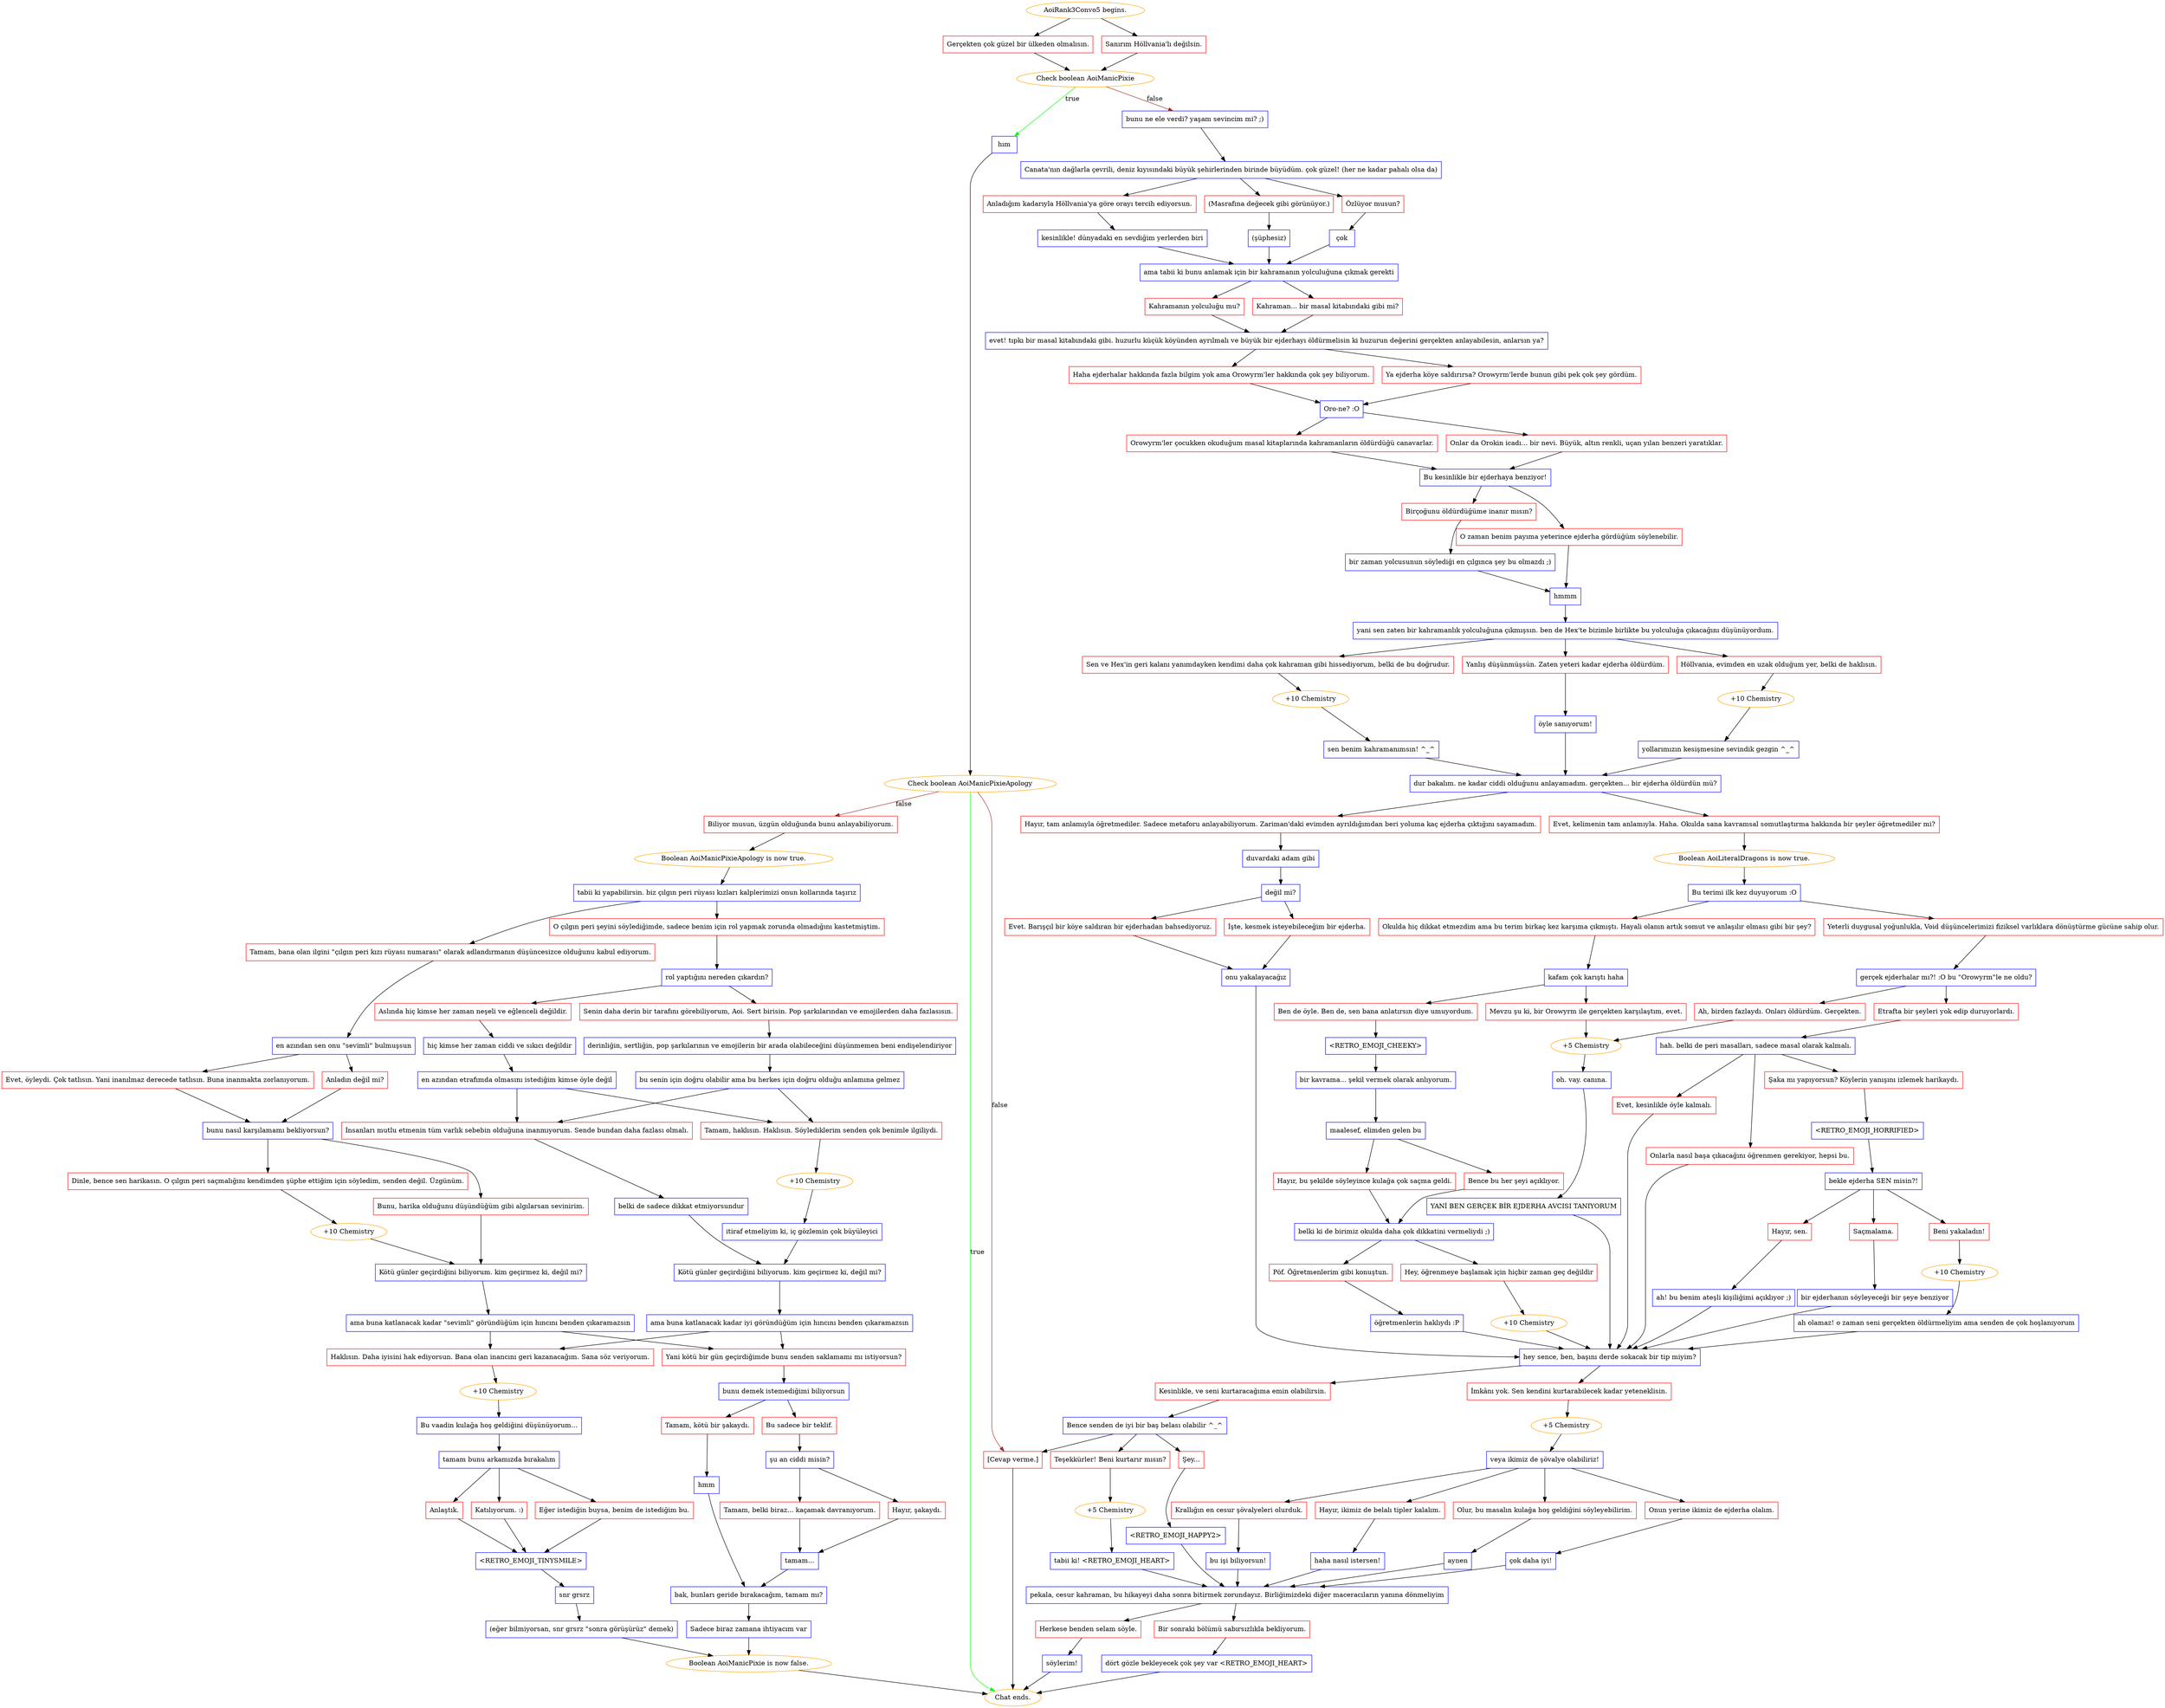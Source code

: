 digraph {
	"AoiRank3Convo5 begins." [color=orange];
		"AoiRank3Convo5 begins." -> j2038377798;
		"AoiRank3Convo5 begins." -> j19970962;
	j2038377798 [label="Gerçekten çok güzel bir ülkeden olmalısın.",shape=box,color=red];
		j2038377798 -> j2667000972;
	j19970962 [label="Sanırım Höllvania'lı değilsin.",shape=box,color=red];
		j19970962 -> j2667000972;
	j2667000972 [label="Check boolean AoiManicPixie",color=orange];
		j2667000972 -> j2944498264 [label=true,color=green];
		j2667000972 -> j4005828419 [label=false,color=brown];
	j2944498264 [label="hım",shape=box,color=blue];
		j2944498264 -> j1570464789;
	j4005828419 [label="bunu ne ele verdi? yaşam sevincim mi? ;)",shape=box,color=blue];
		j4005828419 -> j3900837694;
	j1570464789 [label="Check boolean AoiManicPixieApology",color=orange];
		j1570464789 -> "Chat ends." [label=true,color=green];
		j1570464789 -> j3634408789 [label=false,color=brown];
		j1570464789 -> j638777845 [label=false,color=brown];
	j3900837694 [label="Canata'nın dağlarla çevrili, deniz kıyısındaki büyük şehirlerinden birinde büyüdüm. çok güzel! (her ne kadar pahalı olsa da)",shape=box,color=blue];
		j3900837694 -> j4100501749;
		j3900837694 -> j841494372;
		j3900837694 -> j57869655;
	"Chat ends." [color=orange];
	j3634408789 [label="Biliyor musun, üzgün olduğunda bunu anlayabiliyorum.",shape=box,color=red];
		j3634408789 -> j57937144;
	j638777845 [label="[Cevap verme.]",shape=box,color=red];
		j638777845 -> "Chat ends.";
	j4100501749 [label="Özlüyor musun?",shape=box,color=red];
		j4100501749 -> j1300962355;
	j841494372 [label="Anladığım kadarıyla Höllvania'ya göre orayı tercih ediyorsun.",shape=box,color=red];
		j841494372 -> j2458356046;
	j57869655 [label="(Masrafına değecek gibi görünüyor.)",shape=box,color=red];
		j57869655 -> j1225424855;
	j57937144 [label="Boolean AoiManicPixieApology is now true.",color=orange];
		j57937144 -> j2839786023;
	j1300962355 [label="çok",shape=box,color=blue];
		j1300962355 -> j2940366054;
	j2458356046 [label="kesinlikle! dünyadaki en sevdiğim yerlerden biri",shape=box,color=blue];
		j2458356046 -> j2940366054;
	j1225424855 [label="(şüphesiz)",shape=box,color=blue];
		j1225424855 -> j2940366054;
	j2839786023 [label="tabii ki yapabilirsin. biz çılgın peri rüyası kızları kalplerimizi onun kollarında taşırız",shape=box,color=blue];
		j2839786023 -> j796839238;
		j2839786023 -> j247414028;
	j2940366054 [label="ama tabii ki bunu anlamak için bir kahramanın yolculuğuna çıkmak gerekti",shape=box,color=blue];
		j2940366054 -> j2275206194;
		j2940366054 -> j1956575373;
	j796839238 [label="Tamam, bana olan ilgini \"çılgın peri kızı rüyası numarası\" olarak adlandırmanın düşüncesizce olduğunu kabul ediyorum.",shape=box,color=red];
		j796839238 -> j313230489;
	j247414028 [label="O çılgın peri şeyini söylediğimde, sadece benim için rol yapmak zorunda olmadığını kastetmiştim.",shape=box,color=red];
		j247414028 -> j422357966;
	j2275206194 [label="Kahramanın yolculuğu mu?",shape=box,color=red];
		j2275206194 -> j3678768488;
	j1956575373 [label="Kahraman... bir masal kitabındaki gibi mi?",shape=box,color=red];
		j1956575373 -> j3678768488;
	j313230489 [label="en azından sen onu \"sevimli\" bulmuşsun",shape=box,color=blue];
		j313230489 -> j1545682887;
		j313230489 -> j2567663722;
	j422357966 [label="rol yaptığını nereden çıkardın?",shape=box,color=blue];
		j422357966 -> j3953485928;
		j422357966 -> j1359205022;
	j3678768488 [label="evet! tıpkı bir masal kitabındaki gibi. huzurlu küçük köyünden ayrılmalı ve büyük bir ejderhayı öldürmelisin ki huzurun değerini gerçekten anlayabilesin, anlarsın ya?",shape=box,color=blue];
		j3678768488 -> j801137893;
		j3678768488 -> j1149300451;
	j1545682887 [label="Evet, öyleydi. Çok tatlısın. Yani inanılmaz derecede tatlısın. Buna inanmakta zorlanıyorum.",shape=box,color=red];
		j1545682887 -> j2568573883;
	j2567663722 [label="Anladın değil mi?",shape=box,color=red];
		j2567663722 -> j2568573883;
	j3953485928 [label="Aslında hiç kimse her zaman neşeli ve eğlenceli değildir.",shape=box,color=red];
		j3953485928 -> j1180992555;
	j1359205022 [label="Senin daha derin bir tarafını görebiliyorum, Aoi. Sert birisin. Pop şarkılarından ve emojilerden daha fazlasısın.",shape=box,color=red];
		j1359205022 -> j3903960660;
	j801137893 [label="Haha ejderhalar hakkında fazla bilgim yok ama Orowyrm'ler hakkında çok şey biliyorum.",shape=box,color=red];
		j801137893 -> j1595228837;
	j1149300451 [label="Ya ejderha köye saldırırsa? Orowyrm'lerde bunun gibi pek çok şey gördüm.",shape=box,color=red];
		j1149300451 -> j1595228837;
	j2568573883 [label="bunu nasıl karşılamamı bekliyorsun?",shape=box,color=blue];
		j2568573883 -> j1622173298;
		j2568573883 -> j2492813370;
	j1180992555 [label="hiç kimse her zaman ciddi ve sıkıcı değildir",shape=box,color=blue];
		j1180992555 -> j1316049468;
	j3903960660 [label="derinliğin, sertliğin, pop şarkılarının ve emojilerin bir arada olabileceğini düşünmemen beni endişelendiriyor",shape=box,color=blue];
		j3903960660 -> j1021620831;
	j1595228837 [label="Oro-ne? :O",shape=box,color=blue];
		j1595228837 -> j438714198;
		j1595228837 -> j4014661772;
	j1622173298 [label="Dinle, bence sen harikasın. O çılgın peri saçmalığını kendimden şüphe ettiğim için söyledim, senden değil. Üzgünüm.",shape=box,color=red];
		j1622173298 -> j3950013188;
	j2492813370 [label="Bunu, harika olduğunu düşündüğüm gibi algılarsan sevinirim.",shape=box,color=red];
		j2492813370 -> j632288612;
	j1316049468 [label="en azından etrafımda olmasını istediğim kimse öyle değil",shape=box,color=blue];
		j1316049468 -> j2658480485;
		j1316049468 -> j1191149630;
	j1021620831 [label="bu senin için doğru olabilir ama bu herkes için doğru olduğu anlamına gelmez",shape=box,color=blue];
		j1021620831 -> j1191149630;
		j1021620831 -> j2658480485;
	j438714198 [label="Orowyrm'ler çocukken okuduğum masal kitaplarında kahramanların öldürdüğü canavarlar.",shape=box,color=red];
		j438714198 -> j1237094466;
	j4014661772 [label="Onlar da Orokin icadı... bir nevi. Büyük, altın renkli, uçan yılan benzeri yaratıklar.",shape=box,color=red];
		j4014661772 -> j1237094466;
	j3950013188 [label="+10 Chemistry",color=orange];
		j3950013188 -> j632288612;
	j632288612 [label="Kötü günler geçirdiğini biliyorum. kim geçirmez ki, değil mi?",shape=box,color=blue];
		j632288612 -> j3442880272;
	j2658480485 [label="İnsanları mutlu etmenin tüm varlık sebebin olduğuna inanmıyorum. Sende bundan daha fazlası olmalı.",shape=box,color=red];
		j2658480485 -> j1972124665;
	j1191149630 [label="Tamam, haklısın. Haklısın. Söylediklerim senden çok benimle ilgiliydi.",shape=box,color=red];
		j1191149630 -> j4060295049;
	j1237094466 [label="Bu kesinlikle bir ejderhaya benziyor!",shape=box,color=blue];
		j1237094466 -> j1418548335;
		j1237094466 -> j2418316537;
	j3442880272 [label="ama buna katlanacak kadar \"sevimli\" göründüğüm için hıncını benden çıkaramazsın",shape=box,color=blue];
		j3442880272 -> j4169033066;
		j3442880272 -> j1550569482;
	j1972124665 [label="belki de sadece dikkat etmiyorsundur",shape=box,color=blue];
		j1972124665 -> j2180858004;
	j4060295049 [label="+10 Chemistry",color=orange];
		j4060295049 -> j3634154624;
	j1418548335 [label="Birçoğunu öldürdüğüme inanır mısın?",shape=box,color=red];
		j1418548335 -> j1638182173;
	j2418316537 [label="O zaman benim payıma yeterince ejderha gördüğüm söylenebilir.",shape=box,color=red];
		j2418316537 -> j1393460442;
	j4169033066 [label="Haklısın. Daha iyisini hak ediyorsun. Bana olan inancını geri kazanacağım. Sana söz veriyorum.",shape=box,color=red];
		j4169033066 -> j325512844;
	j1550569482 [label="Yani kötü bir gün geçirdiğimde bunu senden saklamamı mı istiyorsun?",shape=box,color=red];
		j1550569482 -> j398842854;
	j2180858004 [label="Kötü günler geçirdiğini biliyorum. kim geçirmez ki, değil mi?",shape=box,color=blue];
		j2180858004 -> j3885777429;
	j3634154624 [label="itiraf etmeliyim ki, iç gözlemin çok büyüleyici",shape=box,color=blue];
		j3634154624 -> j2180858004;
	j1638182173 [label="bir zaman yolcusunun söylediği en çılgınca şey bu olmazdı ;)",shape=box,color=blue];
		j1638182173 -> j1393460442;
	j1393460442 [label="hmmm",shape=box,color=blue];
		j1393460442 -> j1160776465;
	j325512844 [label="+10 Chemistry",color=orange];
		j325512844 -> j2040821380;
	j398842854 [label="bunu demek istemediğimi biliyorsun",shape=box,color=blue];
		j398842854 -> j3489192779;
		j398842854 -> j2111483371;
	j3885777429 [label="ama buna katlanacak kadar iyi göründüğüm için hıncını benden çıkaramazsın",shape=box,color=blue];
		j3885777429 -> j4169033066;
		j3885777429 -> j1550569482;
	j1160776465 [label="yani sen zaten bir kahramanlık yolculuğuna çıkmışsın. ben de Hex'te bizimle birlikte bu yolculuğa çıkacağını düşünüyordum.",shape=box,color=blue];
		j1160776465 -> j3534211152;
		j1160776465 -> j2086184462;
		j1160776465 -> j4064549481;
	j2040821380 [label="Bu vaadin kulağa hoş geldiğini düşünüyorum...",shape=box,color=blue];
		j2040821380 -> j3099932741;
	j3489192779 [label="Bu sadece bir teklif.",shape=box,color=red];
		j3489192779 -> j3264724068;
	j2111483371 [label="Tamam, kötü bir şakaydı.",shape=box,color=red];
		j2111483371 -> j3117152504;
	j3534211152 [label="Höllvania, evimden en uzak olduğum yer, belki de haklısın.",shape=box,color=red];
		j3534211152 -> j935338743;
	j2086184462 [label="Sen ve Hex'in geri kalanı yanımdayken kendimi daha çok kahraman gibi hissediyorum, belki de bu doğrudur.",shape=box,color=red];
		j2086184462 -> j490316069;
	j4064549481 [label="Yanlış düşünmüşsün. Zaten yeteri kadar ejderha öldürdüm.",shape=box,color=red];
		j4064549481 -> j3673552044;
	j3099932741 [label="tamam bunu arkamızda bırakalım",shape=box,color=blue];
		j3099932741 -> j2528667210;
		j3099932741 -> j1335168164;
		j3099932741 -> j418665911;
	j3264724068 [label="şu an ciddi misin?",shape=box,color=blue];
		j3264724068 -> j953526426;
		j3264724068 -> j1287117450;
	j3117152504 [label="hmm",shape=box,color=blue];
		j3117152504 -> j1754741990;
	j935338743 [label="+10 Chemistry",color=orange];
		j935338743 -> j3222332747;
	j490316069 [label="+10 Chemistry",color=orange];
		j490316069 -> j2947212666;
	j3673552044 [label="öyle sanıyorum!",shape=box,color=blue];
		j3673552044 -> j945055295;
	j2528667210 [label="Anlaştık.",shape=box,color=red];
		j2528667210 -> j3172030618;
	j1335168164 [label="Katılıyorum. :)",shape=box,color=red];
		j1335168164 -> j3172030618;
	j418665911 [label="Eğer istediğin buysa, benim de istediğim bu.",shape=box,color=red];
		j418665911 -> j3172030618;
	j953526426 [label="Tamam, belki biraz... kaçamak davranıyorum.",shape=box,color=red];
		j953526426 -> j2237535888;
	j1287117450 [label="Hayır, şakaydı.",shape=box,color=red];
		j1287117450 -> j2237535888;
	j1754741990 [label="bak, bunları geride bırakacağım, tamam mı?",shape=box,color=blue];
		j1754741990 -> j3918785966;
	j3222332747 [label="yollarımızın kesişmesine sevindik gezgin ^_^",shape=box,color=blue];
		j3222332747 -> j945055295;
	j2947212666 [label="sen benim kahramanımsın! ^_^",shape=box,color=blue];
		j2947212666 -> j945055295;
	j945055295 [label="dur bakalım. ne kadar ciddi olduğunu anlayamadım. gerçekten... bir ejderha öldürdün mü?",shape=box,color=blue];
		j945055295 -> j2421776642;
		j945055295 -> j3752523661;
	j3172030618 [label="<RETRO_EMOJI_TINYSMILE>",shape=box,color=blue];
		j3172030618 -> j1667554895;
	j2237535888 [label="tamam...",shape=box,color=blue];
		j2237535888 -> j1754741990;
	j3918785966 [label="Sadece biraz zamana ihtiyacım var",shape=box,color=blue];
		j3918785966 -> j4025535607;
	j2421776642 [label="Evet, kelimenin tam anlamıyla. Haha. Okulda sana kavramsal somutlaştırma hakkında bir şeyler öğretmediler mi?",shape=box,color=red];
		j2421776642 -> j1066181567;
	j3752523661 [label="Hayır, tam anlamıyla öğretmediler. Sadece metaforu anlayabiliyorum. Zariman'daki evimden ayrıldığımdan beri yoluma kaç ejderha çıktığını sayamadım.",shape=box,color=red];
		j3752523661 -> j902132643;
	j1667554895 [label="snr grsrz",shape=box,color=blue];
		j1667554895 -> j3946655371;
	j4025535607 [label="Boolean AoiManicPixie is now false.",color=orange];
		j4025535607 -> "Chat ends.";
	j1066181567 [label="Boolean AoiLiteralDragons is now true.",color=orange];
		j1066181567 -> j3337026874;
	j902132643 [label="duvardaki adam gibi",shape=box,color=blue];
		j902132643 -> j4036272040;
	j3946655371 [label="(eğer bilmiyorsan, snr grsrz \"sonra görüşürüz\" demek)",shape=box,color=blue];
		j3946655371 -> j4025535607;
	j3337026874 [label="Bu terimi ilk kez duyuyorum :O",shape=box,color=blue];
		j3337026874 -> j1842222610;
		j3337026874 -> j759309629;
	j4036272040 [label="değil mi?",shape=box,color=blue];
		j4036272040 -> j970834836;
		j4036272040 -> j3969049955;
	j1842222610 [label="Okulda hiç dikkat etmezdim ama bu terim birkaç kez karşıma çıkmıştı. Hayali olanın artık somut ve anlaşılır olması gibi bir şey?",shape=box,color=red];
		j1842222610 -> j1605997183;
	j759309629 [label="Yeterli duygusal yoğunlukla, Void düşüncelerimizi fiziksel varlıklara dönüştürme gücüne sahip olur.",shape=box,color=red];
		j759309629 -> j1038267594;
	j970834836 [label="Evet. Barışçıl bir köye saldıran bir ejderhadan bahsediyoruz.",shape=box,color=red];
		j970834836 -> j2296725153;
	j3969049955 [label="İşte, kesmek isteyebileceğim bir ejderha.",shape=box,color=red];
		j3969049955 -> j2296725153;
	j1605997183 [label="kafam çok karıştı haha",shape=box,color=blue];
		j1605997183 -> j3917147987;
		j1605997183 -> j1504160132;
	j1038267594 [label="gerçek ejderhalar mı?! :O bu \"Orowyrm\"le ne oldu?",shape=box,color=blue];
		j1038267594 -> j2192563052;
		j1038267594 -> j1293750153;
	j2296725153 [label="onu yakalayacağız",shape=box,color=blue];
		j2296725153 -> j1066316479;
	j3917147987 [label="Ben de öyle. Ben de, sen bana anlatırsın diye umuyordum.",shape=box,color=red];
		j3917147987 -> j1267291025;
	j1504160132 [label="Mevzu şu ki, bir Orowyrm ile gerçekten karşılaştım, evet.",shape=box,color=red];
		j1504160132 -> j3142167423;
	j2192563052 [label="Ah, birden fazlaydı. Onları öldürdüm. Gerçekten.",shape=box,color=red];
		j2192563052 -> j3142167423;
	j1293750153 [label="Etrafta bir şeyleri yok edip duruyorlardı.",shape=box,color=red];
		j1293750153 -> j1068603990;
	j1066316479 [label="hey sence, ben, başını derde sokacak bir tip miyim?",shape=box,color=blue];
		j1066316479 -> j3453058103;
		j1066316479 -> j2629350142;
	j1267291025 [label="<RETRO_EMOJI_CHEEKY>",shape=box,color=blue];
		j1267291025 -> j2151148585;
	j3142167423 [label="+5 Chemistry",color=orange];
		j3142167423 -> j1943498032;
	j1068603990 [label="hah. belki de peri masalları, sadece masal olarak kalmalı.",shape=box,color=blue];
		j1068603990 -> j76679530;
		j1068603990 -> j4066206085;
		j1068603990 -> j2965966100;
	j3453058103 [label="Kesinlikle, ve seni kurtaracağıma emin olabilirsin.",shape=box,color=red];
		j3453058103 -> j2910242024;
	j2629350142 [label="İmkânı yok. Sen kendini kurtarabilecek kadar yeteneklisin.",shape=box,color=red];
		j2629350142 -> j3729686234;
	j2151148585 [label="bir kavrama... şekil vermek olarak anlıyorum.",shape=box,color=blue];
		j2151148585 -> j350679904;
	j1943498032 [label="oh. vay. canına.",shape=box,color=blue];
		j1943498032 -> j1113180310;
	j76679530 [label="Evet, kesinlikle öyle kalmalı.",shape=box,color=red];
		j76679530 -> j1066316479;
	j4066206085 [label="Onlarla nasıl başa çıkacağını öğrenmen gerekiyor, hepsi bu.",shape=box,color=red];
		j4066206085 -> j1066316479;
	j2965966100 [label="Şaka mı yapıyorsun? Köylerin yanışını izlemek harikaydı.",shape=box,color=red];
		j2965966100 -> j2640362027;
	j2910242024 [label="Bence senden de iyi bir baş belası olabilir ^_^",shape=box,color=blue];
		j2910242024 -> j1890674671;
		j2910242024 -> j146861307;
		j2910242024 -> j638777845;
	j3729686234 [label="+5 Chemistry",color=orange];
		j3729686234 -> j1490622624;
	j350679904 [label="maalesef, elimden gelen bu",shape=box,color=blue];
		j350679904 -> j2852043065;
		j350679904 -> j3186073843;
	j1113180310 [label="YANİ BEN GERÇEK BİR EJDERHA AVCISI TANIYORUM",shape=box,color=blue];
		j1113180310 -> j1066316479;
	j2640362027 [label="<RETRO_EMOJI_HORRIFIED>",shape=box,color=blue];
		j2640362027 -> j244924884;
	j1890674671 [label="Teşekkürler! Beni kurtarır mısın?",shape=box,color=red];
		j1890674671 -> j1407064475;
	j146861307 [label="Şey...",shape=box,color=red];
		j146861307 -> j2350939559;
	j1490622624 [label="veya ikimiz de şövalye olabiliriz!",shape=box,color=blue];
		j1490622624 -> j283839315;
		j1490622624 -> j2711303936;
		j1490622624 -> j1833939070;
		j1490622624 -> j3143910488;
	j2852043065 [label="Bence bu her şeyi açıklıyor.",shape=box,color=red];
		j2852043065 -> j1846812242;
	j3186073843 [label="Hayır, bu şekilde söyleyince kulağa çok saçma geldi.",shape=box,color=red];
		j3186073843 -> j1846812242;
	j244924884 [label="bekle ejderha SEN misin?!",shape=box,color=blue];
		j244924884 -> j3559411248;
		j244924884 -> j847111487;
		j244924884 -> j375714655;
	j1407064475 [label="+5 Chemistry",color=orange];
		j1407064475 -> j1297361581;
	j2350939559 [label="<RETRO_EMOJI_HAPPY2>",shape=box,color=blue];
		j2350939559 -> j3045960751;
	j283839315 [label="Olur, bu masalın kulağa hoş geldiğini söyleyebilirim.",shape=box,color=red];
		j283839315 -> j1093183179;
	j2711303936 [label="Onun yerine ikimiz de ejderha olalım.",shape=box,color=red];
		j2711303936 -> j353872149;
	j1833939070 [label="Krallığın en cesur şövalyeleri olurduk.",shape=box,color=red];
		j1833939070 -> j1904754602;
	j3143910488 [label="Hayır, ikimiz de belalı tipler kalalım.",shape=box,color=red];
		j3143910488 -> j1249282790;
	j1846812242 [label="belki ki de birimiz okulda daha çok dikkatini vermeliydi ;)",shape=box,color=blue];
		j1846812242 -> j1741868048;
		j1846812242 -> j4050704962;
	j3559411248 [label="Beni yakaladın!",shape=box,color=red];
		j3559411248 -> j3726026830;
	j847111487 [label="Hayır, sen.",shape=box,color=red];
		j847111487 -> j2904311592;
	j375714655 [label="Saçmalama.",shape=box,color=red];
		j375714655 -> j2939522986;
	j1297361581 [label="tabii ki! <RETRO_EMOJI_HEART>",shape=box,color=blue];
		j1297361581 -> j3045960751;
	j3045960751 [label="pekala, cesur kahraman, bu hikayeyi daha sonra bitirmek zorundayız. Birliğimizdeki diğer maceracıların yanına dönmeliyim",shape=box,color=blue];
		j3045960751 -> j3927745154;
		j3045960751 -> j2196024038;
	j1093183179 [label="aynen",shape=box,color=blue];
		j1093183179 -> j3045960751;
	j353872149 [label="çok daha iyi!",shape=box,color=blue];
		j353872149 -> j3045960751;
	j1904754602 [label="bu işi biliyorsun!",shape=box,color=blue];
		j1904754602 -> j3045960751;
	j1249282790 [label="haha nasıl istersen!",shape=box,color=blue];
		j1249282790 -> j3045960751;
	j1741868048 [label="Hey, öğrenmeye başlamak için hiçbir zaman geç değildir",shape=box,color=red];
		j1741868048 -> j3499500628;
	j4050704962 [label="Pöf. Öğretmenlerim gibi konuştun.",shape=box,color=red];
		j4050704962 -> j1434128348;
	j3726026830 [label="+10 Chemistry",color=orange];
		j3726026830 -> j539370096;
	j2904311592 [label="ah! bu benim ateşli kişiliğimi açıklıyor ;)",shape=box,color=blue];
		j2904311592 -> j1066316479;
	j2939522986 [label="bir ejderhanın söyleyeceği bir şeye benziyor",shape=box,color=blue];
		j2939522986 -> j1066316479;
	j3927745154 [label="Herkese benden selam söyle.",shape=box,color=red];
		j3927745154 -> j713330046;
	j2196024038 [label="Bir sonraki bölümü sabırsızlıkla bekliyorum.",shape=box,color=red];
		j2196024038 -> j1885398186;
	j3499500628 [label="+10 Chemistry",color=orange];
		j3499500628 -> j1066316479;
	j1434128348 [label="öğretmenlerin haklıydı :P",shape=box,color=blue];
		j1434128348 -> j1066316479;
	j539370096 [label="ah olamaz! o zaman seni gerçekten öldürmeliyim ama senden de çok hoşlanıyorum",shape=box,color=blue];
		j539370096 -> j1066316479;
	j713330046 [label="söylerim!",shape=box,color=blue];
		j713330046 -> "Chat ends.";
	j1885398186 [label="dört gözle bekleyecek çok şey var <RETRO_EMOJI_HEART>",shape=box,color=blue];
		j1885398186 -> "Chat ends.";
}